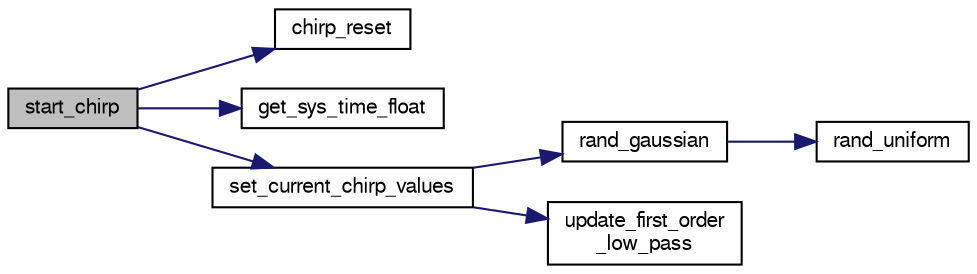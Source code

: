 digraph "start_chirp"
{
  edge [fontname="FreeSans",fontsize="10",labelfontname="FreeSans",labelfontsize="10"];
  node [fontname="FreeSans",fontsize="10",shape=record];
  rankdir="LR";
  Node1 [label="start_chirp",height=0.2,width=0.4,color="black", fillcolor="grey75", style="filled", fontcolor="black"];
  Node1 -> Node2 [color="midnightblue",fontsize="10",style="solid",fontname="FreeSans"];
  Node2 [label="chirp_reset",height=0.2,width=0.4,color="black", fillcolor="white", style="filled",URL="$pprz__chirp_8c.html#ae89b24a5aa6e4a64af1f55d5b2889898",tooltip="Reset the time of the chirp. "];
  Node1 -> Node3 [color="midnightblue",fontsize="10",style="solid",fontname="FreeSans"];
  Node3 [label="get_sys_time_float",height=0.2,width=0.4,color="black", fillcolor="white", style="filled",URL="$sys__time_8h.html#af486c2fb33d8d33645256a9970eb056e",tooltip="Get the time in seconds since startup. "];
  Node1 -> Node4 [color="midnightblue",fontsize="10",style="solid",fontname="FreeSans"];
  Node4 [label="set_current_chirp_values",height=0.2,width=0.4,color="black", fillcolor="white", style="filled",URL="$sys__id__chirp_8c.html#ab58514cddee23e1a72d465763b68f90f"];
  Node4 -> Node5 [color="midnightblue",fontsize="10",style="solid",fontname="FreeSans"];
  Node5 [label="rand_gaussian",height=0.2,width=0.4,color="black", fillcolor="white", style="filled",URL="$pprz__random_8c.html#a7ebb0b06e73a9d5e4389020dada0743d"];
  Node5 -> Node6 [color="midnightblue",fontsize="10",style="solid",fontname="FreeSans"];
  Node6 [label="rand_uniform",height=0.2,width=0.4,color="black", fillcolor="white", style="filled",URL="$pprz__random_8c.html#ac6450383e0b401411ff36c479aa7f608"];
  Node4 -> Node7 [color="midnightblue",fontsize="10",style="solid",fontname="FreeSans"];
  Node7 [label="update_first_order\l_low_pass",height=0.2,width=0.4,color="black", fillcolor="white", style="filled",URL="$low__pass__filter_8h.html#a4ea211d4b5976d245c96408ff2d2803f",tooltip="Update first order low pass filter state with a new value. "];
}
